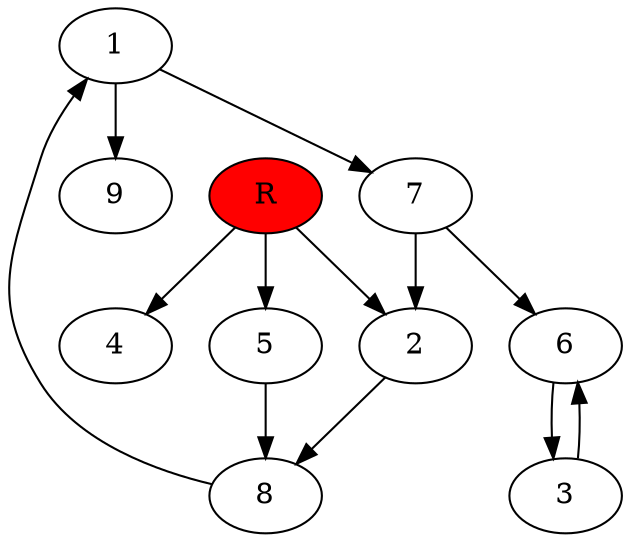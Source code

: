 digraph prb79574 {
	1
	2
	3
	4
	5
	6
	7
	8
	R [fillcolor="#ff0000" style=filled]
	1 -> 7
	1 -> 9
	2 -> 8
	3 -> 6
	5 -> 8
	6 -> 3
	7 -> 2
	7 -> 6
	8 -> 1
	R -> 2
	R -> 4
	R -> 5
}
